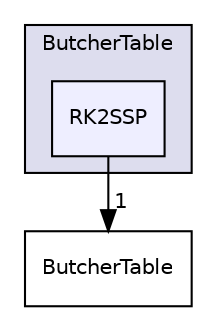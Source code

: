 digraph "RK2SSP" {
  bgcolor=transparent;
  compound=true
  node [ fontsize="10", fontname="Helvetica"];
  edge [ labelfontsize="10", labelfontname="Helvetica"];
  subgraph clusterdir_e24aeb1197190121ade350f28ab7c806 {
    graph [ bgcolor="#ddddee", pencolor="black", label="ButcherTable" fontname="Helvetica", fontsize="10", URL="dir_e24aeb1197190121ade350f28ab7c806.html"]
  dir_38dffac90fcd4677bc8a3a696a1d61dc [shape=box, label="RK2SSP", style="filled", fillcolor="#eeeeff", pencolor="black", URL="dir_38dffac90fcd4677bc8a3a696a1d61dc.html"];
  }
  dir_fb4a788e9d7e07c4d9dd0fbf6cf04f25 [shape=box label="ButcherTable" URL="dir_fb4a788e9d7e07c4d9dd0fbf6cf04f25.html"];
  dir_38dffac90fcd4677bc8a3a696a1d61dc->dir_fb4a788e9d7e07c4d9dd0fbf6cf04f25 [headlabel="1", labeldistance=1.5 headhref="dir_000326_000069.html"];
}
